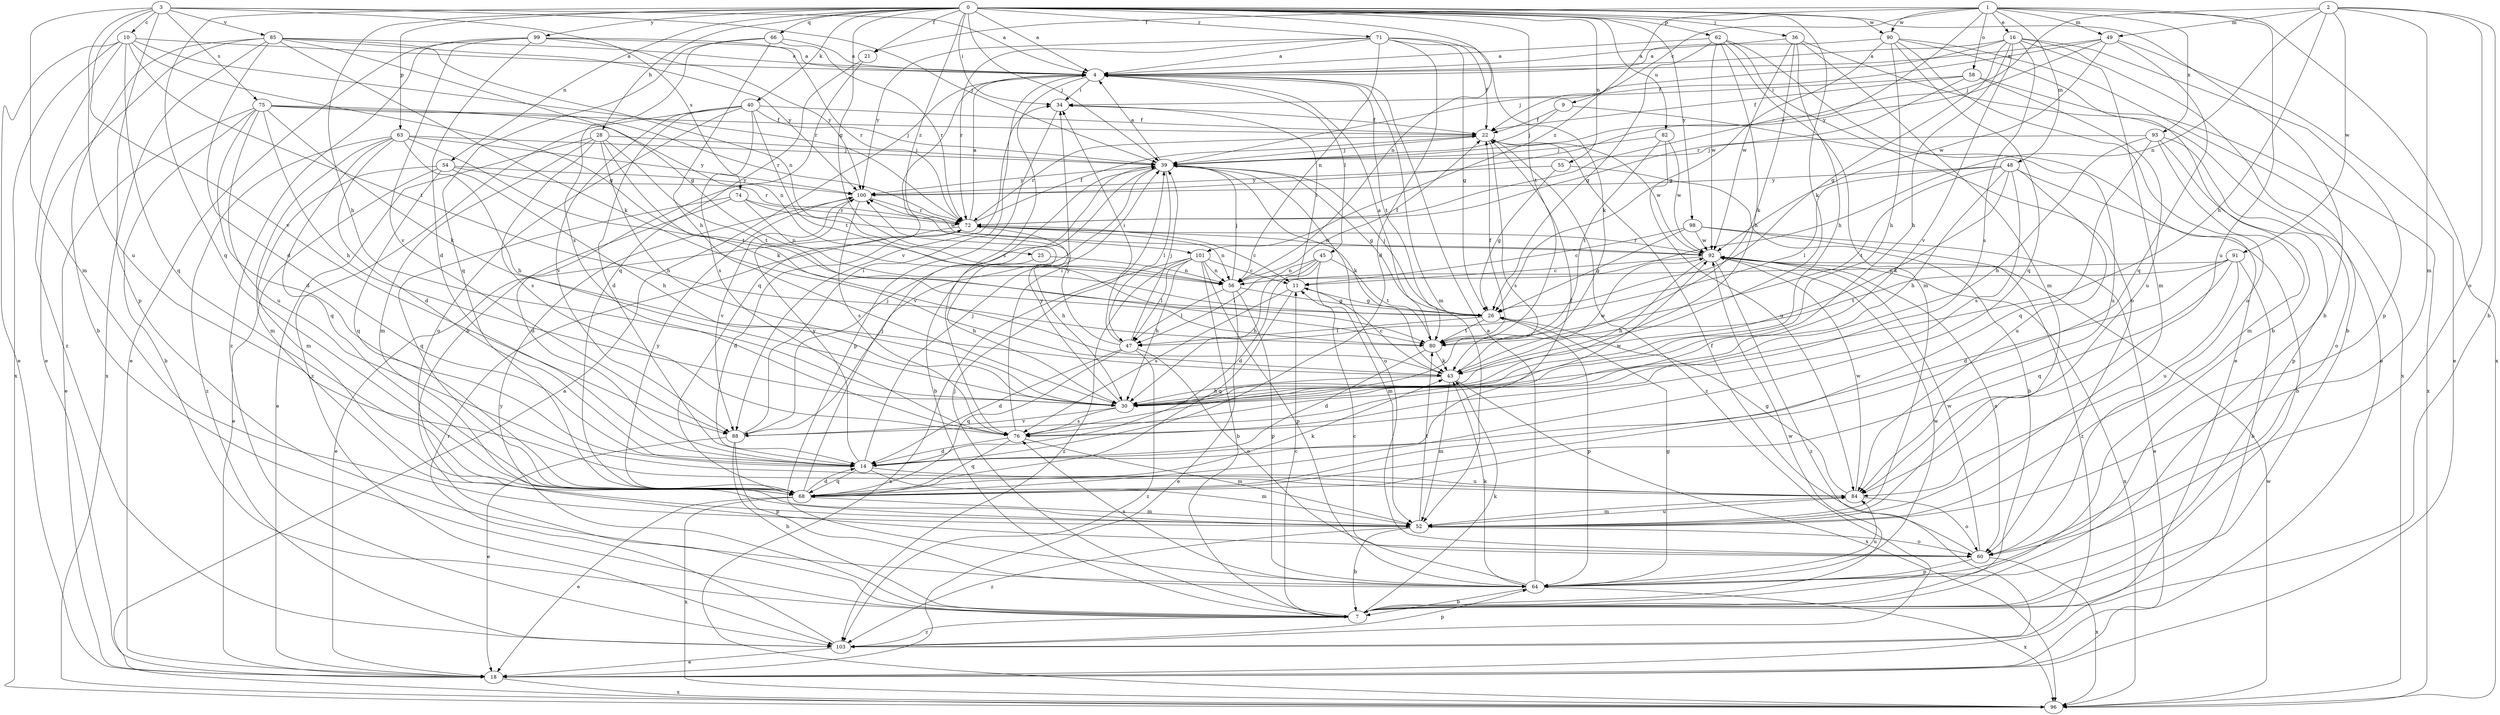 strict digraph  {
0;
1;
2;
3;
4;
7;
9;
10;
11;
14;
16;
18;
21;
22;
25;
26;
28;
30;
34;
36;
39;
40;
43;
45;
47;
48;
49;
52;
54;
55;
56;
58;
60;
62;
63;
64;
66;
68;
71;
72;
74;
75;
76;
80;
82;
84;
85;
88;
90;
91;
92;
93;
96;
98;
99;
100;
101;
103;
0 -> 4  [label=a];
0 -> 7  [label=b];
0 -> 21  [label=f];
0 -> 25  [label=g];
0 -> 28  [label=h];
0 -> 30  [label=h];
0 -> 34  [label=i];
0 -> 36  [label=j];
0 -> 39  [label=j];
0 -> 40  [label=k];
0 -> 43  [label=k];
0 -> 54  [label=n];
0 -> 55  [label=n];
0 -> 56  [label=n];
0 -> 62  [label=p];
0 -> 63  [label=p];
0 -> 66  [label=q];
0 -> 68  [label=q];
0 -> 71  [label=r];
0 -> 80  [label=t];
0 -> 82  [label=u];
0 -> 90  [label=w];
0 -> 98  [label=y];
0 -> 99  [label=y];
0 -> 101  [label=z];
1 -> 9  [label=c];
1 -> 16  [label=e];
1 -> 21  [label=f];
1 -> 48  [label=m];
1 -> 49  [label=m];
1 -> 58  [label=o];
1 -> 72  [label=r];
1 -> 84  [label=u];
1 -> 90  [label=w];
1 -> 93  [label=x];
1 -> 96  [label=x];
1 -> 101  [label=z];
2 -> 7  [label=b];
2 -> 30  [label=h];
2 -> 39  [label=j];
2 -> 49  [label=m];
2 -> 52  [label=m];
2 -> 56  [label=n];
2 -> 60  [label=o];
2 -> 91  [label=w];
3 -> 4  [label=a];
3 -> 10  [label=c];
3 -> 39  [label=j];
3 -> 52  [label=m];
3 -> 64  [label=p];
3 -> 74  [label=s];
3 -> 75  [label=s];
3 -> 84  [label=u];
3 -> 85  [label=v];
3 -> 88  [label=v];
4 -> 34  [label=i];
4 -> 45  [label=l];
4 -> 52  [label=m];
4 -> 68  [label=q];
4 -> 76  [label=s];
4 -> 80  [label=t];
4 -> 88  [label=v];
7 -> 11  [label=c];
7 -> 39  [label=j];
7 -> 43  [label=k];
7 -> 92  [label=w];
7 -> 100  [label=y];
7 -> 103  [label=z];
9 -> 22  [label=f];
9 -> 39  [label=j];
9 -> 84  [label=u];
10 -> 4  [label=a];
10 -> 18  [label=e];
10 -> 26  [label=g];
10 -> 68  [label=q];
10 -> 72  [label=r];
10 -> 80  [label=t];
10 -> 96  [label=x];
10 -> 103  [label=z];
11 -> 26  [label=g];
11 -> 34  [label=i];
11 -> 68  [label=q];
11 -> 76  [label=s];
14 -> 22  [label=f];
14 -> 39  [label=j];
14 -> 52  [label=m];
14 -> 68  [label=q];
14 -> 84  [label=u];
14 -> 100  [label=y];
16 -> 4  [label=a];
16 -> 7  [label=b];
16 -> 26  [label=g];
16 -> 30  [label=h];
16 -> 39  [label=j];
16 -> 52  [label=m];
16 -> 64  [label=p];
16 -> 76  [label=s];
16 -> 88  [label=v];
18 -> 96  [label=x];
21 -> 7  [label=b];
21 -> 68  [label=q];
22 -> 39  [label=j];
22 -> 72  [label=r];
22 -> 76  [label=s];
22 -> 92  [label=w];
22 -> 103  [label=z];
25 -> 30  [label=h];
25 -> 56  [label=n];
26 -> 39  [label=j];
26 -> 47  [label=l];
26 -> 64  [label=p];
26 -> 80  [label=t];
28 -> 18  [label=e];
28 -> 30  [label=h];
28 -> 39  [label=j];
28 -> 43  [label=k];
28 -> 52  [label=m];
28 -> 76  [label=s];
28 -> 80  [label=t];
30 -> 76  [label=s];
30 -> 88  [label=v];
30 -> 100  [label=y];
34 -> 22  [label=f];
34 -> 64  [label=p];
36 -> 4  [label=a];
36 -> 18  [label=e];
36 -> 30  [label=h];
36 -> 43  [label=k];
36 -> 52  [label=m];
36 -> 92  [label=w];
39 -> 4  [label=a];
39 -> 7  [label=b];
39 -> 26  [label=g];
39 -> 43  [label=k];
39 -> 47  [label=l];
39 -> 60  [label=o];
39 -> 88  [label=v];
39 -> 100  [label=y];
40 -> 14  [label=d];
40 -> 22  [label=f];
40 -> 39  [label=j];
40 -> 60  [label=o];
40 -> 76  [label=s];
40 -> 80  [label=t];
40 -> 88  [label=v];
40 -> 103  [label=z];
43 -> 11  [label=c];
43 -> 30  [label=h];
43 -> 52  [label=m];
43 -> 92  [label=w];
43 -> 96  [label=x];
45 -> 14  [label=d];
45 -> 30  [label=h];
45 -> 47  [label=l];
45 -> 52  [label=m];
45 -> 56  [label=n];
45 -> 80  [label=t];
47 -> 14  [label=d];
47 -> 34  [label=i];
47 -> 39  [label=j];
47 -> 60  [label=o];
47 -> 68  [label=q];
47 -> 100  [label=y];
47 -> 103  [label=z];
48 -> 7  [label=b];
48 -> 30  [label=h];
48 -> 43  [label=k];
48 -> 47  [label=l];
48 -> 76  [label=s];
48 -> 80  [label=t];
48 -> 84  [label=u];
48 -> 100  [label=y];
49 -> 4  [label=a];
49 -> 18  [label=e];
49 -> 22  [label=f];
49 -> 68  [label=q];
49 -> 92  [label=w];
49 -> 100  [label=y];
52 -> 7  [label=b];
52 -> 60  [label=o];
52 -> 80  [label=t];
52 -> 84  [label=u];
52 -> 103  [label=z];
54 -> 18  [label=e];
54 -> 30  [label=h];
54 -> 52  [label=m];
54 -> 68  [label=q];
54 -> 72  [label=r];
54 -> 100  [label=y];
55 -> 7  [label=b];
55 -> 26  [label=g];
55 -> 100  [label=y];
56 -> 18  [label=e];
56 -> 22  [label=f];
56 -> 26  [label=g];
56 -> 39  [label=j];
56 -> 47  [label=l];
56 -> 64  [label=p];
58 -> 22  [label=f];
58 -> 34  [label=i];
58 -> 72  [label=r];
58 -> 84  [label=u];
58 -> 96  [label=x];
60 -> 22  [label=f];
60 -> 64  [label=p];
60 -> 92  [label=w];
60 -> 96  [label=x];
62 -> 4  [label=a];
62 -> 18  [label=e];
62 -> 26  [label=g];
62 -> 30  [label=h];
62 -> 52  [label=m];
62 -> 60  [label=o];
62 -> 92  [label=w];
63 -> 14  [label=d];
63 -> 30  [label=h];
63 -> 39  [label=j];
63 -> 52  [label=m];
63 -> 68  [label=q];
63 -> 80  [label=t];
63 -> 100  [label=y];
63 -> 103  [label=z];
64 -> 4  [label=a];
64 -> 7  [label=b];
64 -> 11  [label=c];
64 -> 26  [label=g];
64 -> 43  [label=k];
64 -> 76  [label=s];
64 -> 84  [label=u];
64 -> 92  [label=w];
64 -> 96  [label=x];
66 -> 4  [label=a];
66 -> 30  [label=h];
66 -> 68  [label=q];
66 -> 72  [label=r];
66 -> 76  [label=s];
68 -> 14  [label=d];
68 -> 18  [label=e];
68 -> 39  [label=j];
68 -> 43  [label=k];
68 -> 52  [label=m];
68 -> 96  [label=x];
68 -> 100  [label=y];
71 -> 4  [label=a];
71 -> 14  [label=d];
71 -> 22  [label=f];
71 -> 26  [label=g];
71 -> 43  [label=k];
71 -> 56  [label=n];
71 -> 72  [label=r];
71 -> 100  [label=y];
72 -> 4  [label=a];
72 -> 11  [label=c];
72 -> 14  [label=d];
72 -> 18  [label=e];
72 -> 22  [label=f];
72 -> 30  [label=h];
72 -> 56  [label=n];
72 -> 92  [label=w];
74 -> 14  [label=d];
74 -> 56  [label=n];
74 -> 68  [label=q];
74 -> 72  [label=r];
74 -> 92  [label=w];
75 -> 7  [label=b];
75 -> 14  [label=d];
75 -> 18  [label=e];
75 -> 22  [label=f];
75 -> 30  [label=h];
75 -> 43  [label=k];
75 -> 56  [label=n];
75 -> 72  [label=r];
75 -> 84  [label=u];
76 -> 14  [label=d];
76 -> 34  [label=i];
76 -> 52  [label=m];
76 -> 68  [label=q];
76 -> 92  [label=w];
80 -> 4  [label=a];
80 -> 14  [label=d];
80 -> 22  [label=f];
80 -> 43  [label=k];
82 -> 39  [label=j];
82 -> 80  [label=t];
82 -> 84  [label=u];
82 -> 92  [label=w];
84 -> 26  [label=g];
84 -> 52  [label=m];
84 -> 60  [label=o];
84 -> 92  [label=w];
85 -> 4  [label=a];
85 -> 7  [label=b];
85 -> 14  [label=d];
85 -> 18  [label=e];
85 -> 26  [label=g];
85 -> 43  [label=k];
85 -> 56  [label=n];
85 -> 96  [label=x];
85 -> 100  [label=y];
88 -> 7  [label=b];
88 -> 18  [label=e];
88 -> 34  [label=i];
88 -> 39  [label=j];
88 -> 64  [label=p];
90 -> 4  [label=a];
90 -> 7  [label=b];
90 -> 26  [label=g];
90 -> 30  [label=h];
90 -> 60  [label=o];
90 -> 68  [label=q];
90 -> 96  [label=x];
91 -> 7  [label=b];
91 -> 14  [label=d];
91 -> 56  [label=n];
91 -> 68  [label=q];
91 -> 80  [label=t];
91 -> 84  [label=u];
92 -> 11  [label=c];
92 -> 30  [label=h];
92 -> 60  [label=o];
92 -> 72  [label=r];
92 -> 96  [label=x];
92 -> 103  [label=z];
93 -> 30  [label=h];
93 -> 39  [label=j];
93 -> 52  [label=m];
93 -> 60  [label=o];
93 -> 64  [label=p];
93 -> 68  [label=q];
96 -> 4  [label=a];
96 -> 92  [label=w];
98 -> 11  [label=c];
98 -> 18  [label=e];
98 -> 26  [label=g];
98 -> 92  [label=w];
98 -> 103  [label=z];
99 -> 4  [label=a];
99 -> 14  [label=d];
99 -> 18  [label=e];
99 -> 72  [label=r];
99 -> 88  [label=v];
99 -> 100  [label=y];
99 -> 103  [label=z];
100 -> 72  [label=r];
100 -> 76  [label=s];
100 -> 88  [label=v];
101 -> 7  [label=b];
101 -> 11  [label=c];
101 -> 30  [label=h];
101 -> 47  [label=l];
101 -> 56  [label=n];
101 -> 64  [label=p];
101 -> 96  [label=x];
101 -> 103  [label=z];
103 -> 18  [label=e];
103 -> 64  [label=p];
103 -> 72  [label=r];
}

